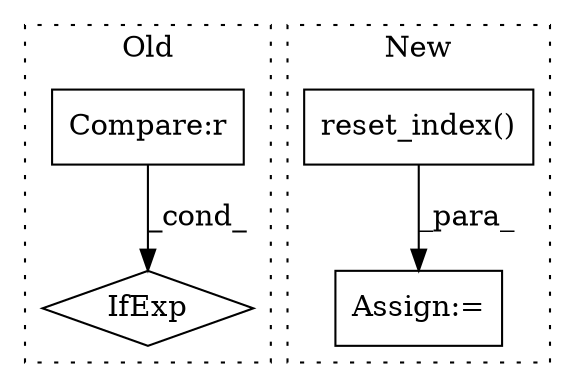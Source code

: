 digraph G {
subgraph cluster0 {
1 [label="IfExp" a="51" s="4075,4112" l="4,6" shape="diamond"];
3 [label="Compare:r" a="40" s="4079" l="33" shape="box"];
label = "Old";
style="dotted";
}
subgraph cluster1 {
2 [label="reset_index()" a="75" s="3609" l="79" shape="box"];
4 [label="Assign:=" a="68" s="3881" l="3" shape="box"];
label = "New";
style="dotted";
}
2 -> 4 [label="_para_"];
3 -> 1 [label="_cond_"];
}